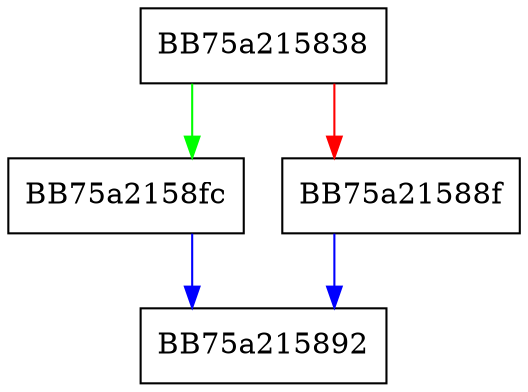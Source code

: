 digraph MakeSigSha {
  node [shape="box"];
  graph [splines=ortho];
  BB75a215838 -> BB75a2158fc [color="green"];
  BB75a215838 -> BB75a21588f [color="red"];
  BB75a21588f -> BB75a215892 [color="blue"];
  BB75a2158fc -> BB75a215892 [color="blue"];
}